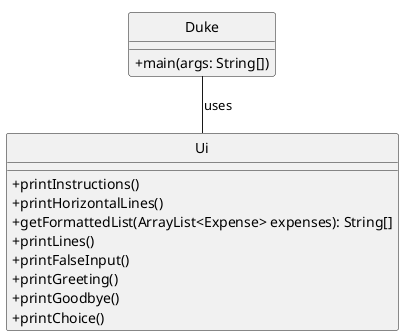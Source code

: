 @startuml
!pragma layout smetana

hide circle
skinparam classAttributeIconSize 0

class Duke {
    + main(args: String[])
}

class Ui {
    +printInstructions()
    +printHorizontalLines()
    +getFormattedList(ArrayList<Expense> expenses): String[]
    +printLines()
    +printFalseInput()
    +printGreeting()
    +printGoodbye()
    +printChoice()
}

Duke -- Ui : uses >

@enduml

